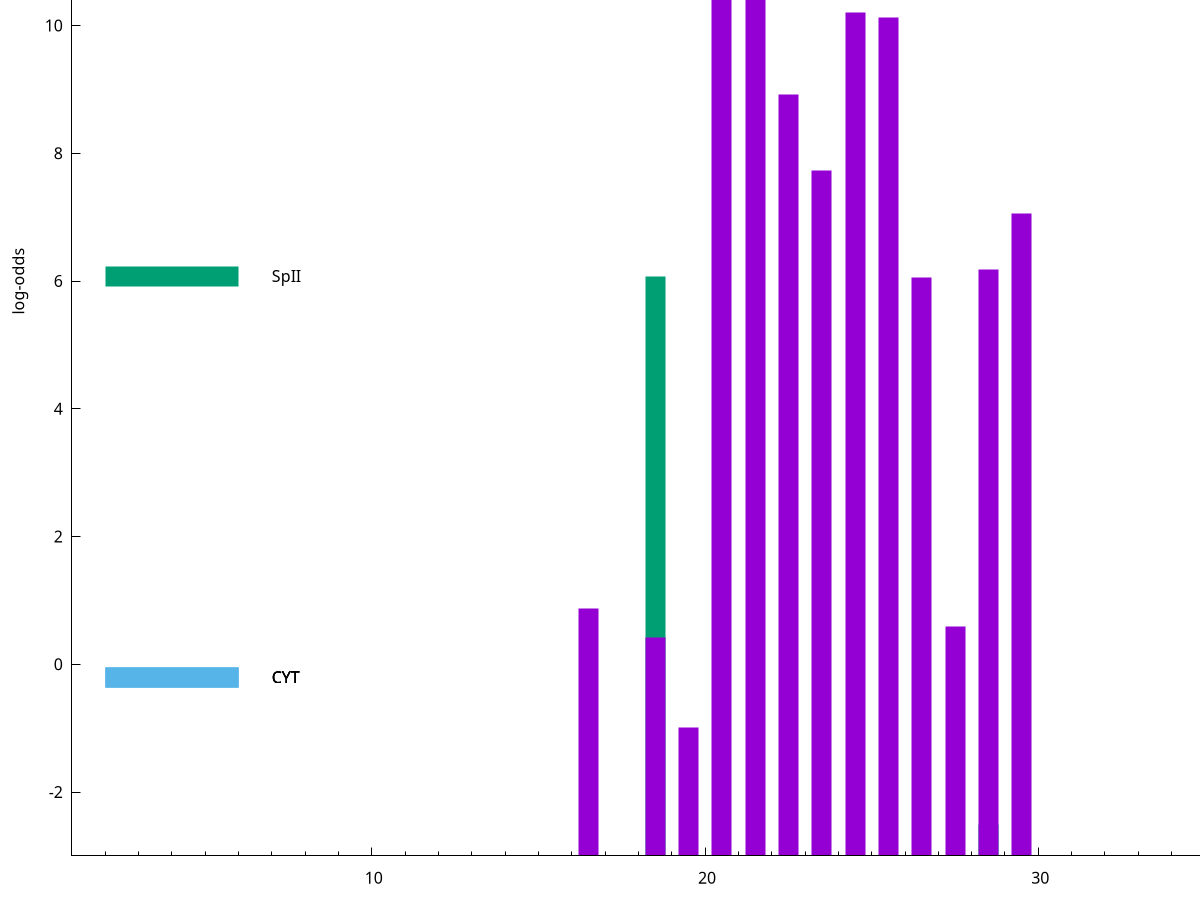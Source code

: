 set title "LipoP predictions for SRR5666568.gff"
set size 2., 1.4
set xrange [1:70] 
set mxtics 10
set yrange [-3:15]
set y2range [0:18]
set ylabel "log-odds"
set term postscript eps color solid "Helvetica" 30
set output "SRR5666568.gff553.eps"
set arrow from 2,12.9994 to 6,12.9994 nohead lt 1 lw 20
set label "SpI" at 7,12.9994
set arrow from 2,6.07942 to 6,6.07942 nohead lt 2 lw 20
set label "SpII" at 7,6.07942
set arrow from 2,-0.200913 to 6,-0.200913 nohead lt 3 lw 20
set label "CYT" at 7,-0.200913
set arrow from 2,-0.200913 to 6,-0.200913 nohead lt 3 lw 20
set label "CYT" at 7,-0.200913
set arrow from 2,-0.200913 to 6,-0.200913 nohead lt 3 lw 20
set label "CYT" at 7,-0.200913
set arrow from 2,12.9994 to 6,12.9994 nohead lt 1 lw 20
set label "SpI" at 7,12.9994
# NOTE: The scores below are the log-odds scores with the threshold
# NOTE: subtracted (a hack to make gnuplot make the histogram all
# NOTE: look nice).
plot "-" axes x1y2 title "" with impulses lt 2 lw 20, "-" axes x1y2 title "" with impulses lt 1 lw 20
18.500000 9.075670
28.500000 0.486940
e
20.500000 14.365800
21.500000 14.147500
24.500000 13.210200
25.500000 13.129600
22.500000 11.927010
23.500000 10.726150
29.500000 10.053180
28.500000 9.187310
26.500000 9.059810
16.500000 3.877721
27.500000 3.598714
18.500000 3.413845
19.500000 2.010448
e
exit
